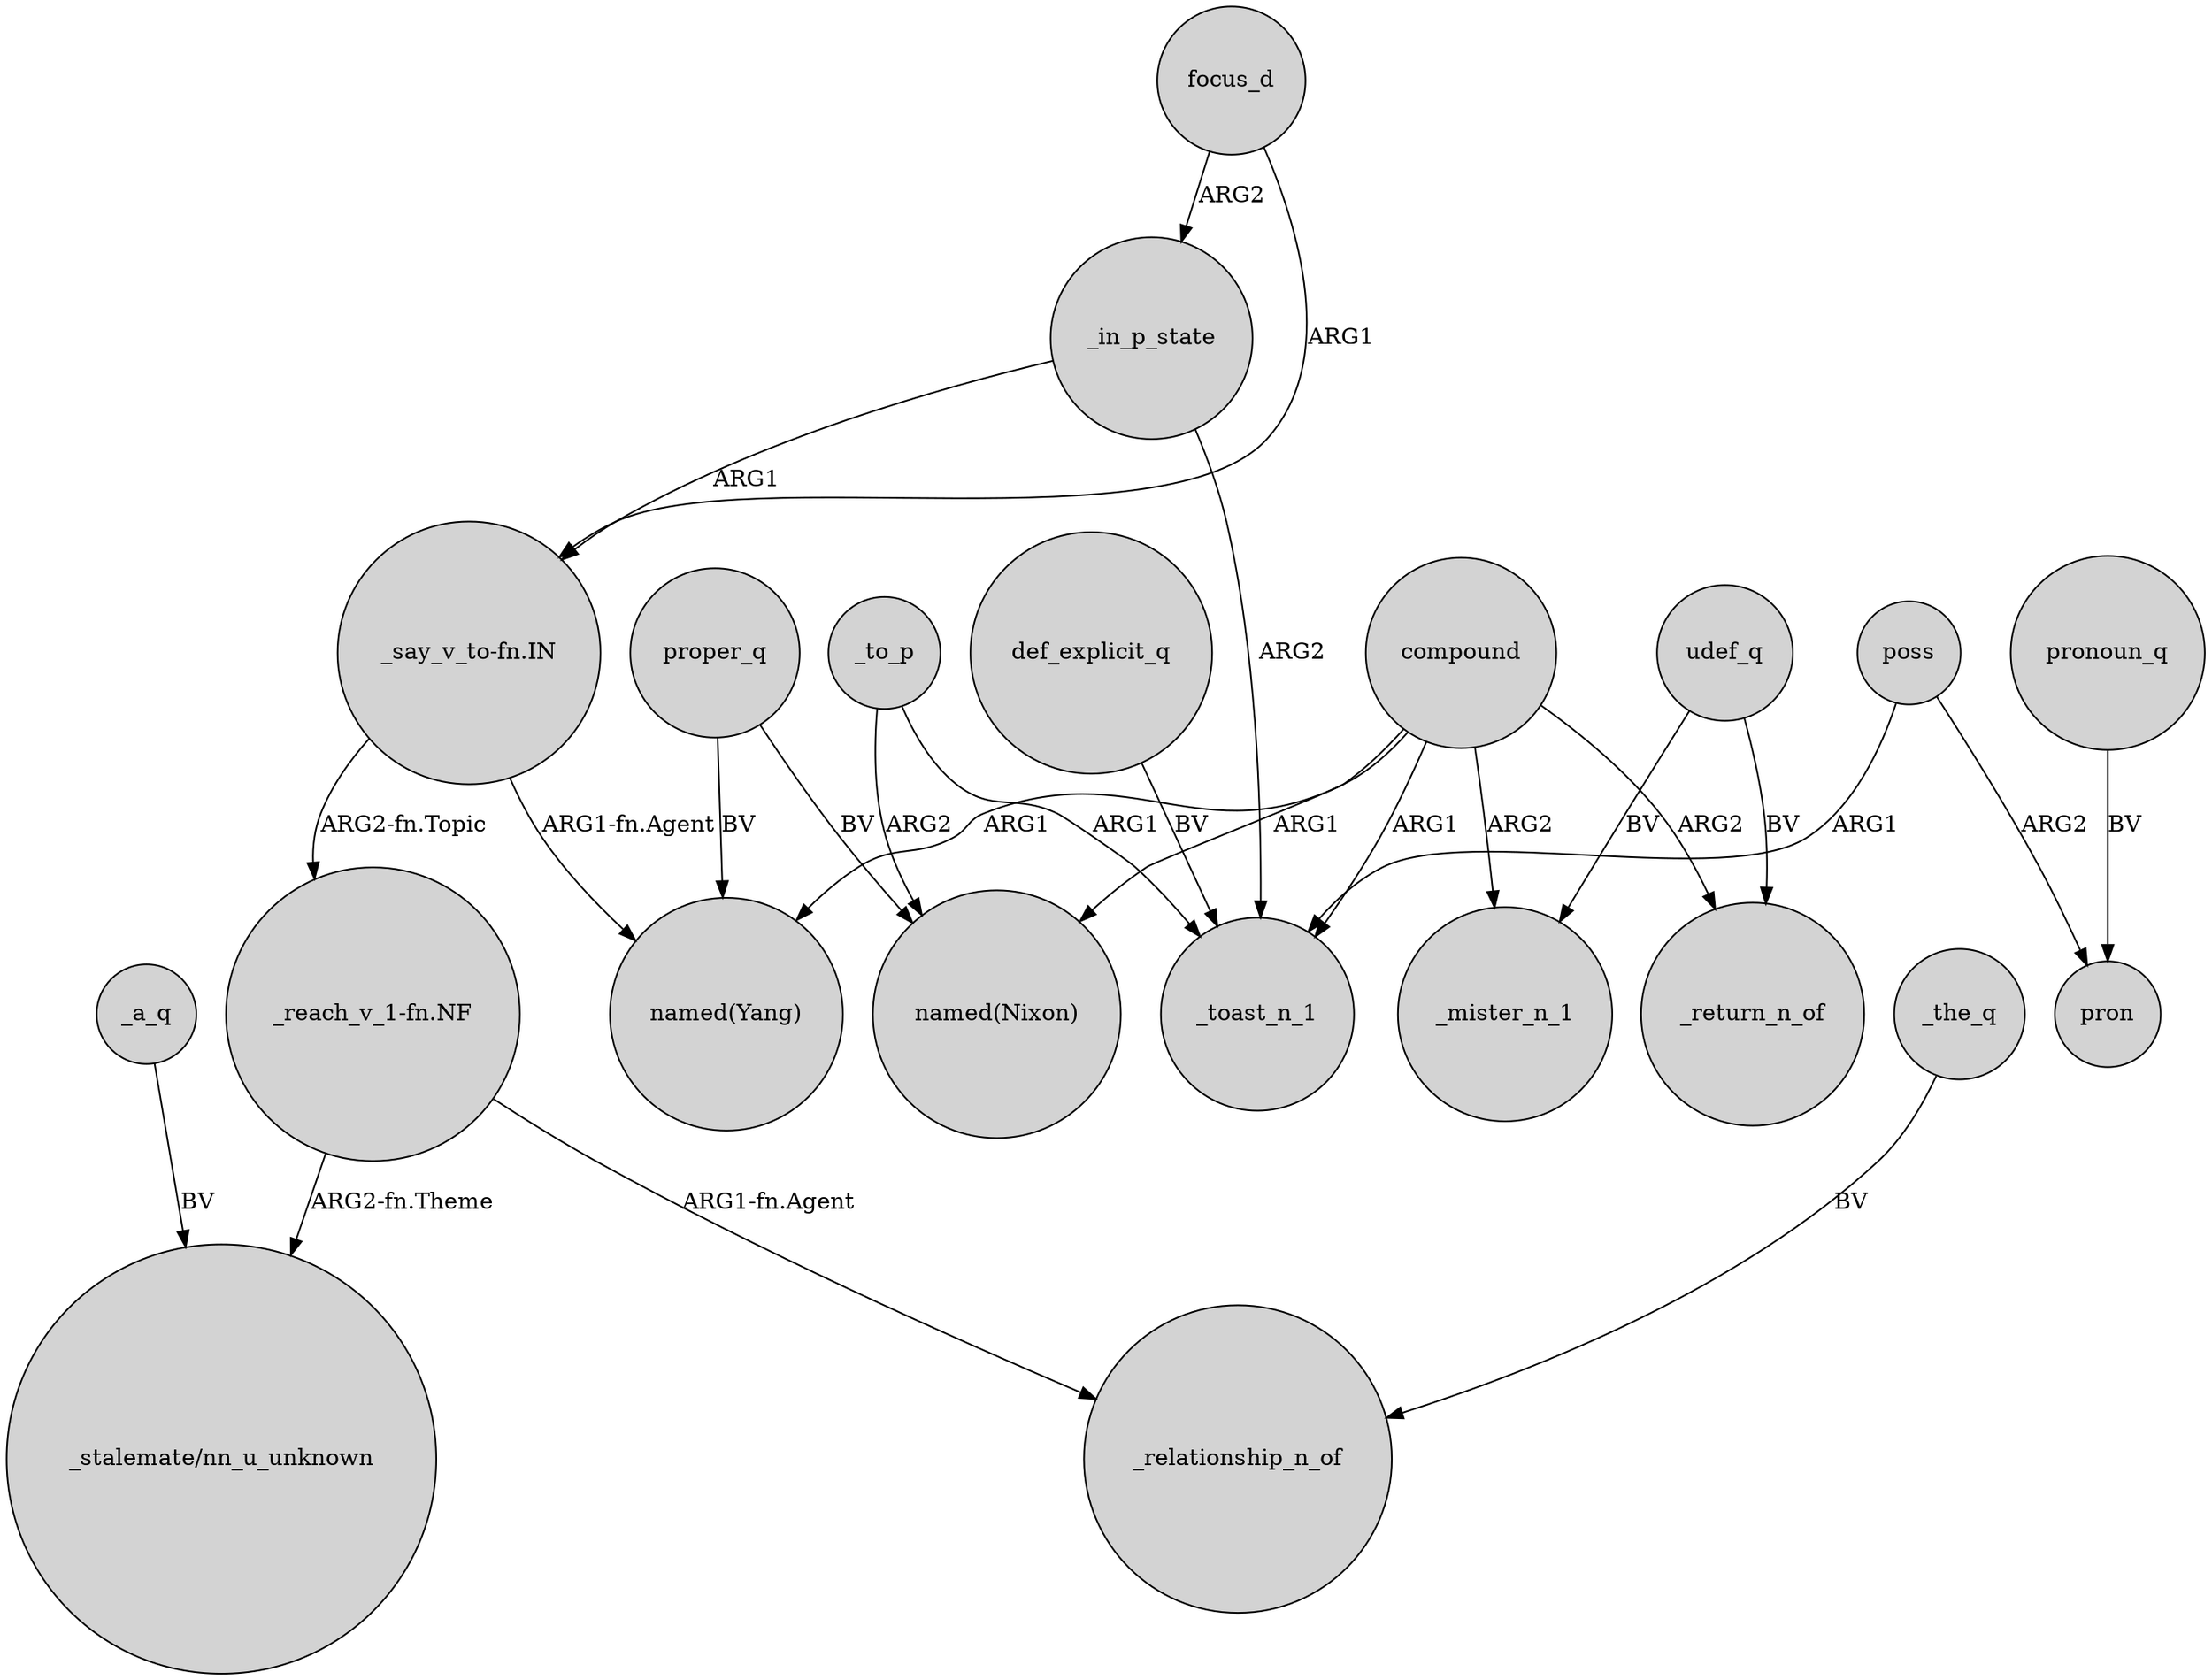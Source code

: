 digraph {
	node [shape=circle style=filled]
	proper_q -> "named(Nixon)" [label=BV]
	poss -> pron [label=ARG2]
	"_say_v_to-fn.IN" -> "named(Yang)" [label="ARG1-fn.Agent"]
	compound -> _mister_n_1 [label=ARG2]
	udef_q -> _return_n_of [label=BV]
	focus_d -> _in_p_state [label=ARG2]
	udef_q -> _mister_n_1 [label=BV]
	proper_q -> "named(Yang)" [label=BV]
	_to_p -> _toast_n_1 [label=ARG1]
	compound -> _return_n_of [label=ARG2]
	poss -> _toast_n_1 [label=ARG1]
	pronoun_q -> pron [label=BV]
	_in_p_state -> _toast_n_1 [label=ARG2]
	"_reach_v_1-fn.NF" -> "_stalemate/nn_u_unknown" [label="ARG2-fn.Theme"]
	_a_q -> "_stalemate/nn_u_unknown" [label=BV]
	_to_p -> "named(Nixon)" [label=ARG2]
	compound -> _toast_n_1 [label=ARG1]
	compound -> "named(Nixon)" [label=ARG1]
	"_say_v_to-fn.IN" -> "_reach_v_1-fn.NF" [label="ARG2-fn.Topic"]
	compound -> "named(Yang)" [label=ARG1]
	_the_q -> _relationship_n_of [label=BV]
	def_explicit_q -> _toast_n_1 [label=BV]
	_in_p_state -> "_say_v_to-fn.IN" [label=ARG1]
	"_reach_v_1-fn.NF" -> _relationship_n_of [label="ARG1-fn.Agent"]
	focus_d -> "_say_v_to-fn.IN" [label=ARG1]
}
